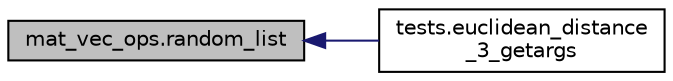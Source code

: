 digraph "mat_vec_ops.random_list"
{
  edge [fontname="Helvetica",fontsize="10",labelfontname="Helvetica",labelfontsize="10"];
  node [fontname="Helvetica",fontsize="10",shape=record];
  rankdir="LR";
  Node1 [label="mat_vec_ops.random_list",height=0.2,width=0.4,color="black", fillcolor="grey75", style="filled", fontcolor="black"];
  Node1 -> Node2 [dir="back",color="midnightblue",fontsize="10",style="solid",fontname="Helvetica"];
  Node2 [label="tests.euclidean_distance\l_3_getargs",height=0.2,width=0.4,color="black", fillcolor="white", style="filled",URL="$namespacetests.html#a55c361f0c59924988f46f4361e4edd05"];
}
